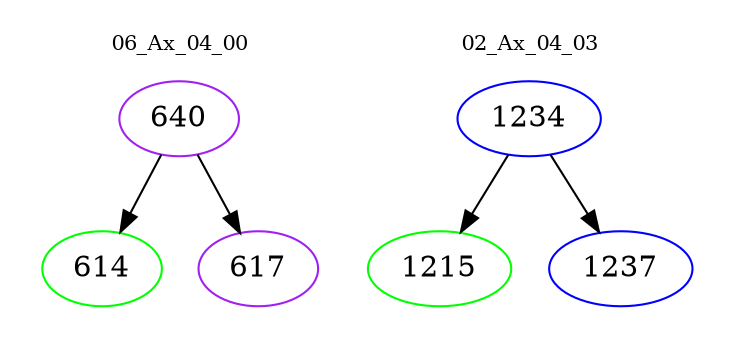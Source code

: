 digraph{
subgraph cluster_0 {
color = white
label = "06_Ax_04_00";
fontsize=10;
T0_640 [label="640", color="purple"]
T0_640 -> T0_614 [color="black"]
T0_614 [label="614", color="green"]
T0_640 -> T0_617 [color="black"]
T0_617 [label="617", color="purple"]
}
subgraph cluster_1 {
color = white
label = "02_Ax_04_03";
fontsize=10;
T1_1234 [label="1234", color="blue"]
T1_1234 -> T1_1215 [color="black"]
T1_1215 [label="1215", color="green"]
T1_1234 -> T1_1237 [color="black"]
T1_1237 [label="1237", color="blue"]
}
}
